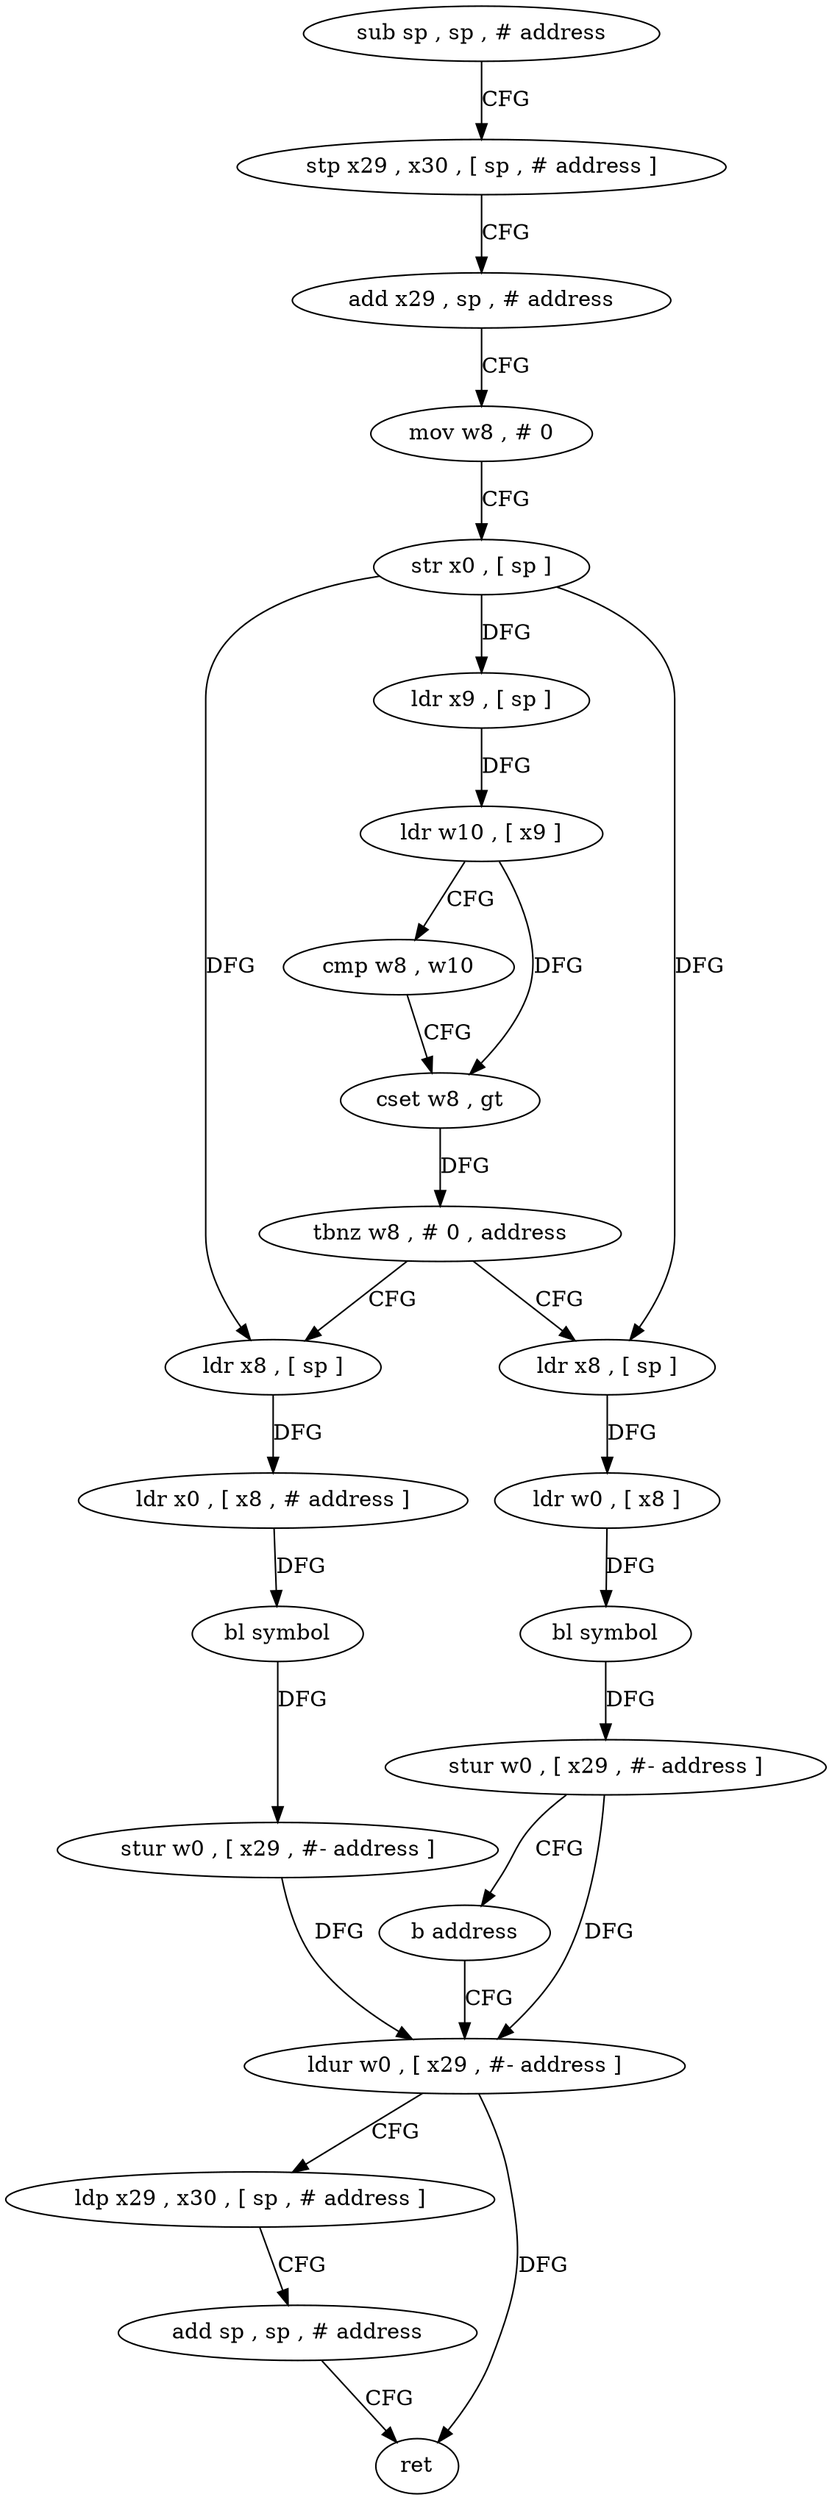 digraph "func" {
"4249480" [label = "sub sp , sp , # address" ]
"4249484" [label = "stp x29 , x30 , [ sp , # address ]" ]
"4249488" [label = "add x29 , sp , # address" ]
"4249492" [label = "mov w8 , # 0" ]
"4249496" [label = "str x0 , [ sp ]" ]
"4249500" [label = "ldr x9 , [ sp ]" ]
"4249504" [label = "ldr w10 , [ x9 ]" ]
"4249508" [label = "cmp w8 , w10" ]
"4249512" [label = "cset w8 , gt" ]
"4249516" [label = "tbnz w8 , # 0 , address" ]
"4249540" [label = "ldr x8 , [ sp ]" ]
"4249520" [label = "ldr x8 , [ sp ]" ]
"4249544" [label = "ldr x0 , [ x8 , # address ]" ]
"4249548" [label = "bl symbol" ]
"4249552" [label = "stur w0 , [ x29 , #- address ]" ]
"4249556" [label = "ldur w0 , [ x29 , #- address ]" ]
"4249524" [label = "ldr w0 , [ x8 ]" ]
"4249528" [label = "bl symbol" ]
"4249532" [label = "stur w0 , [ x29 , #- address ]" ]
"4249536" [label = "b address" ]
"4249560" [label = "ldp x29 , x30 , [ sp , # address ]" ]
"4249564" [label = "add sp , sp , # address" ]
"4249568" [label = "ret" ]
"4249480" -> "4249484" [ label = "CFG" ]
"4249484" -> "4249488" [ label = "CFG" ]
"4249488" -> "4249492" [ label = "CFG" ]
"4249492" -> "4249496" [ label = "CFG" ]
"4249496" -> "4249500" [ label = "DFG" ]
"4249496" -> "4249540" [ label = "DFG" ]
"4249496" -> "4249520" [ label = "DFG" ]
"4249500" -> "4249504" [ label = "DFG" ]
"4249504" -> "4249508" [ label = "CFG" ]
"4249504" -> "4249512" [ label = "DFG" ]
"4249508" -> "4249512" [ label = "CFG" ]
"4249512" -> "4249516" [ label = "DFG" ]
"4249516" -> "4249540" [ label = "CFG" ]
"4249516" -> "4249520" [ label = "CFG" ]
"4249540" -> "4249544" [ label = "DFG" ]
"4249520" -> "4249524" [ label = "DFG" ]
"4249544" -> "4249548" [ label = "DFG" ]
"4249548" -> "4249552" [ label = "DFG" ]
"4249552" -> "4249556" [ label = "DFG" ]
"4249556" -> "4249560" [ label = "CFG" ]
"4249556" -> "4249568" [ label = "DFG" ]
"4249524" -> "4249528" [ label = "DFG" ]
"4249528" -> "4249532" [ label = "DFG" ]
"4249532" -> "4249536" [ label = "CFG" ]
"4249532" -> "4249556" [ label = "DFG" ]
"4249536" -> "4249556" [ label = "CFG" ]
"4249560" -> "4249564" [ label = "CFG" ]
"4249564" -> "4249568" [ label = "CFG" ]
}
